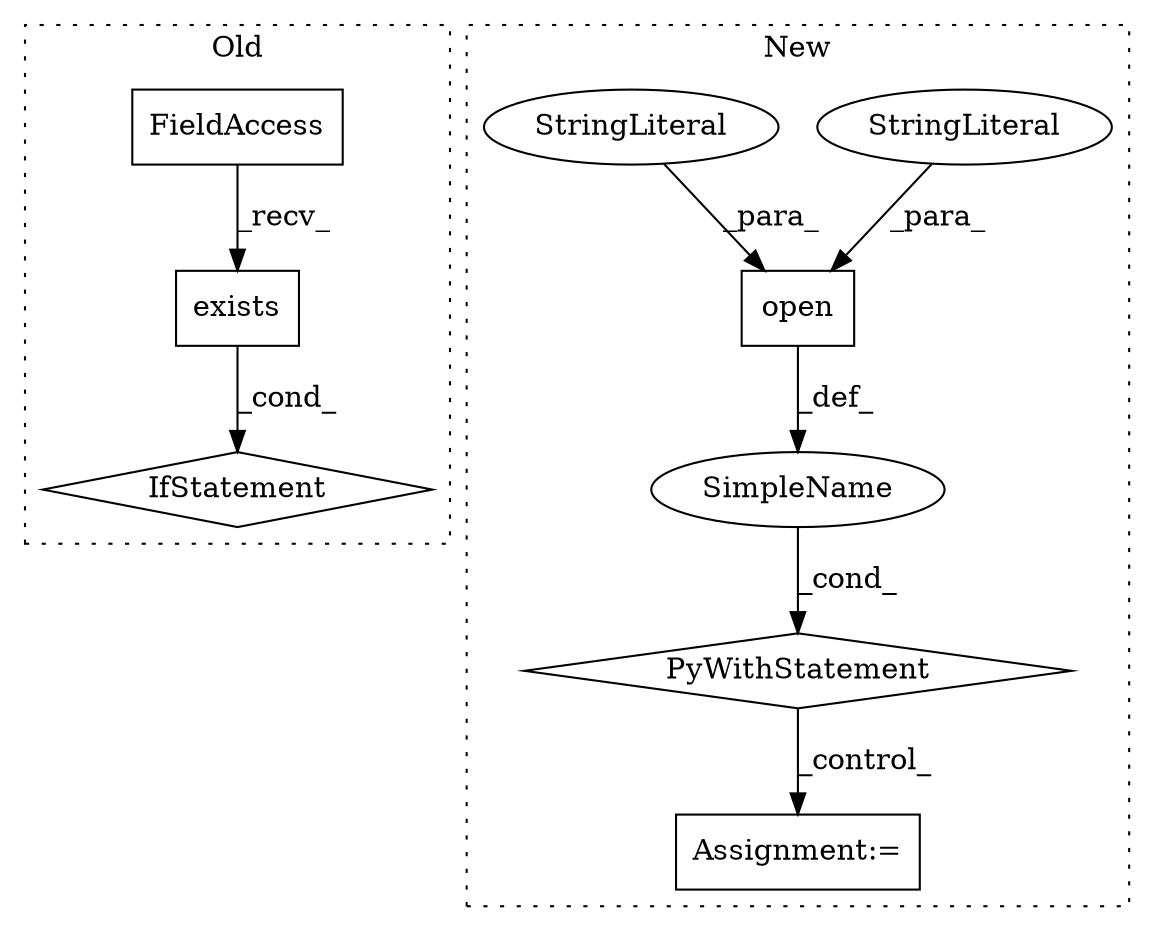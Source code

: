 digraph G {
subgraph cluster0 {
1 [label="exists" a="32" s="2172,2201" l="7,1" shape="box"];
3 [label="FieldAccess" a="22" s="2164" l="7" shape="box"];
4 [label="IfStatement" a="25" s="2159,2202" l="4,2" shape="diamond"];
label = "Old";
style="dotted";
}
subgraph cluster1 {
2 [label="open" a="32" s="929,963" l="5,1" shape="box"];
5 [label="PyWithStatement" a="104" s="919,964" l="10,2" shape="diamond"];
6 [label="SimpleName" a="42" s="" l="" shape="ellipse"];
7 [label="Assignment:=" a="7" s="1000,1082" l="57,2" shape="box"];
8 [label="StringLiteral" a="45" s="934" l="25" shape="ellipse"];
9 [label="StringLiteral" a="45" s="960" l="3" shape="ellipse"];
label = "New";
style="dotted";
}
1 -> 4 [label="_cond_"];
2 -> 6 [label="_def_"];
3 -> 1 [label="_recv_"];
5 -> 7 [label="_control_"];
6 -> 5 [label="_cond_"];
8 -> 2 [label="_para_"];
9 -> 2 [label="_para_"];
}